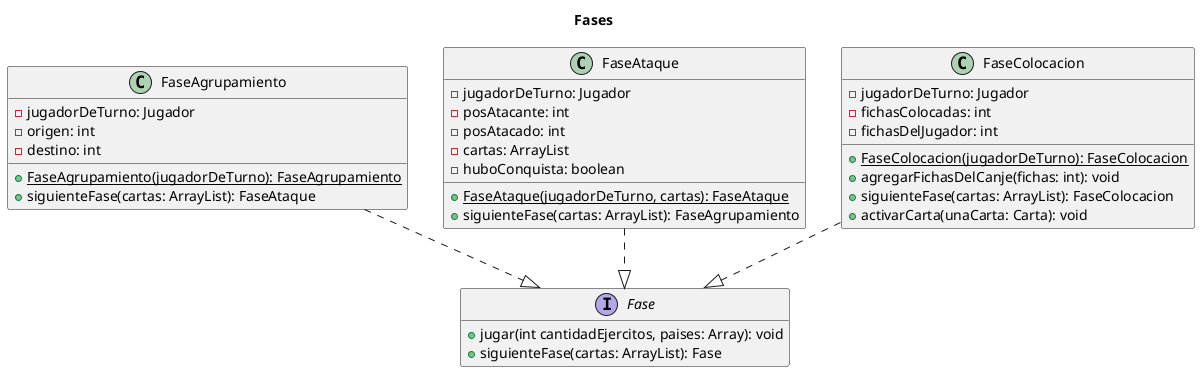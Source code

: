 @startuml

title Fases

hide empty members

interface Fase {
    + jugar(int cantidadEjercitos, paises: Array): void
    + siguienteFase(cartas: ArrayList): Fase
}

FaseAgrupamiento ..|> Fase
FaseAtaque ..|> Fase
FaseColocacion ..|> Fase

class FaseAgrupamiento {
    - jugadorDeTurno: Jugador
    - origen: int
    - destino: int
    + {static} FaseAgrupamiento(jugadorDeTurno): FaseAgrupamiento
    + siguienteFase(cartas: ArrayList): FaseAtaque
}

class FaseAtaque {
    - jugadorDeTurno: Jugador
    - posAtacante: int
    - posAtacado: int
    - cartas: ArrayList
    - huboConquista: boolean
    + {static} FaseAtaque(jugadorDeTurno, cartas): FaseAtaque
    + siguienteFase(cartas: ArrayList): FaseAgrupamiento

}

class FaseColocacion {
    - jugadorDeTurno: Jugador
    - fichasColocadas: int
    - fichasDelJugador: int
    + {static} FaseColocacion(jugadorDeTurno): FaseColocacion
    + agregarFichasDelCanje(fichas: int): void
    + siguienteFase(cartas: ArrayList): FaseColocacion
    + activarCarta(unaCarta: Carta): void
}

@enduml